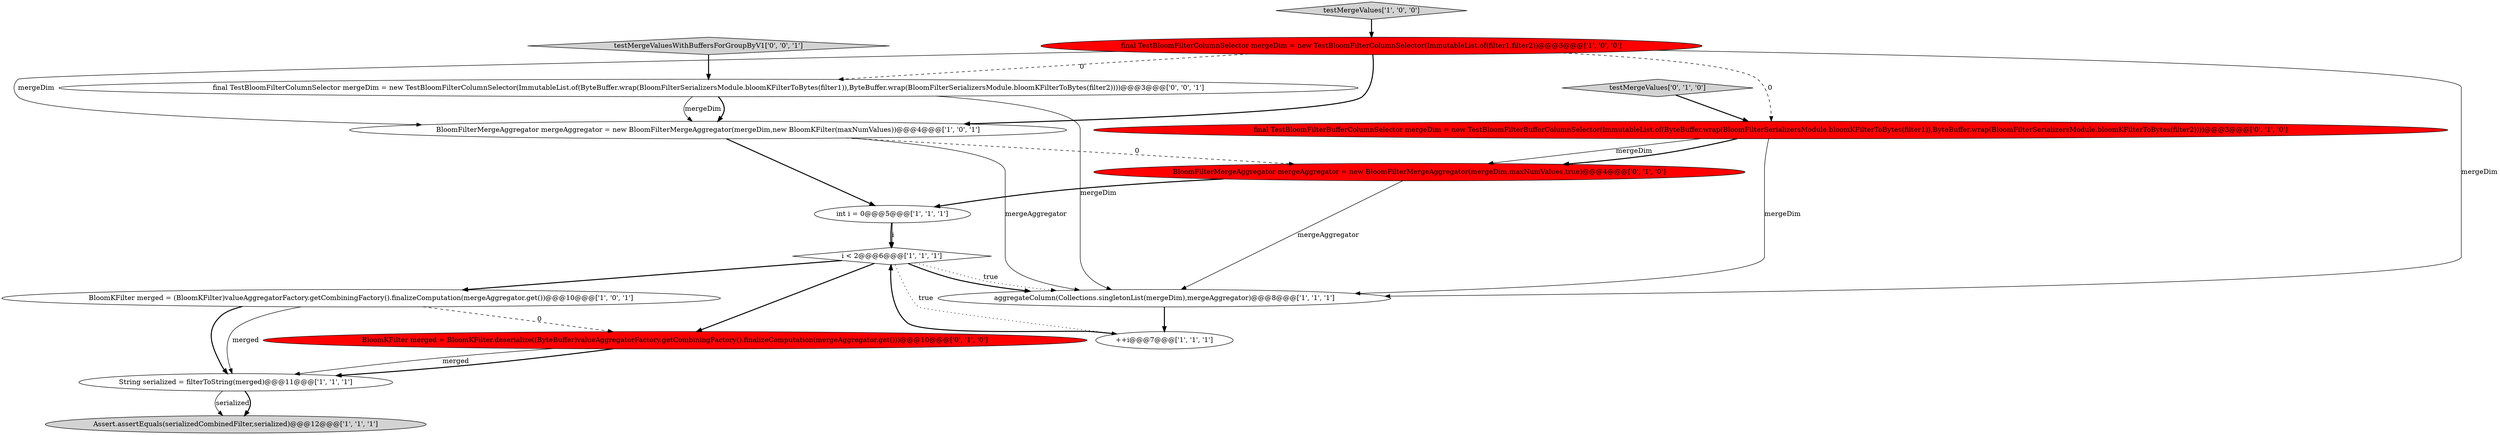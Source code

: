 digraph {
8 [style = filled, label = "final TestBloomFilterColumnSelector mergeDim = new TestBloomFilterColumnSelector(ImmutableList.of(filter1,filter2))@@@3@@@['1', '0', '0']", fillcolor = red, shape = ellipse image = "AAA1AAABBB1BBB"];
13 [style = filled, label = "BloomFilterMergeAggregator mergeAggregator = new BloomFilterMergeAggregator(mergeDim,maxNumValues,true)@@@4@@@['0', '1', '0']", fillcolor = red, shape = ellipse image = "AAA1AAABBB2BBB"];
0 [style = filled, label = "testMergeValues['1', '0', '0']", fillcolor = lightgray, shape = diamond image = "AAA0AAABBB1BBB"];
14 [style = filled, label = "final TestBloomFilterColumnSelector mergeDim = new TestBloomFilterColumnSelector(ImmutableList.of(ByteBuffer.wrap(BloomFilterSerializersModule.bloomKFilterToBytes(filter1)),ByteBuffer.wrap(BloomFilterSerializersModule.bloomKFilterToBytes(filter2))))@@@3@@@['0', '0', '1']", fillcolor = white, shape = ellipse image = "AAA0AAABBB3BBB"];
7 [style = filled, label = "int i = 0@@@5@@@['1', '1', '1']", fillcolor = white, shape = ellipse image = "AAA0AAABBB1BBB"];
10 [style = filled, label = "final TestBloomFilterBufferColumnSelector mergeDim = new TestBloomFilterBufferColumnSelector(ImmutableList.of(ByteBuffer.wrap(BloomFilterSerializersModule.bloomKFilterToBytes(filter1)),ByteBuffer.wrap(BloomFilterSerializersModule.bloomKFilterToBytes(filter2))))@@@3@@@['0', '1', '0']", fillcolor = red, shape = ellipse image = "AAA1AAABBB2BBB"];
15 [style = filled, label = "testMergeValuesWithBuffersForGroupByV1['0', '0', '1']", fillcolor = lightgray, shape = diamond image = "AAA0AAABBB3BBB"];
12 [style = filled, label = "testMergeValues['0', '1', '0']", fillcolor = lightgray, shape = diamond image = "AAA0AAABBB2BBB"];
6 [style = filled, label = "BloomKFilter merged = (BloomKFilter)valueAggregatorFactory.getCombiningFactory().finalizeComputation(mergeAggregator.get())@@@10@@@['1', '0', '1']", fillcolor = white, shape = ellipse image = "AAA0AAABBB1BBB"];
5 [style = filled, label = "++i@@@7@@@['1', '1', '1']", fillcolor = white, shape = ellipse image = "AAA0AAABBB1BBB"];
3 [style = filled, label = "String serialized = filterToString(merged)@@@11@@@['1', '1', '1']", fillcolor = white, shape = ellipse image = "AAA0AAABBB1BBB"];
4 [style = filled, label = "Assert.assertEquals(serializedCombinedFilter,serialized)@@@12@@@['1', '1', '1']", fillcolor = lightgray, shape = ellipse image = "AAA0AAABBB1BBB"];
9 [style = filled, label = "i < 2@@@6@@@['1', '1', '1']", fillcolor = white, shape = diamond image = "AAA0AAABBB1BBB"];
1 [style = filled, label = "BloomFilterMergeAggregator mergeAggregator = new BloomFilterMergeAggregator(mergeDim,new BloomKFilter(maxNumValues))@@@4@@@['1', '0', '1']", fillcolor = white, shape = ellipse image = "AAA0AAABBB1BBB"];
2 [style = filled, label = "aggregateColumn(Collections.singletonList(mergeDim),mergeAggregator)@@@8@@@['1', '1', '1']", fillcolor = white, shape = ellipse image = "AAA0AAABBB1BBB"];
11 [style = filled, label = "BloomKFilter merged = BloomKFilter.deserialize((ByteBuffer)valueAggregatorFactory.getCombiningFactory().finalizeComputation(mergeAggregator.get()))@@@10@@@['0', '1', '0']", fillcolor = red, shape = ellipse image = "AAA1AAABBB2BBB"];
6->3 [style = bold, label=""];
8->10 [style = dashed, label="0"];
9->11 [style = bold, label=""];
5->9 [style = bold, label=""];
15->14 [style = bold, label=""];
9->2 [style = bold, label=""];
6->11 [style = dashed, label="0"];
3->4 [style = solid, label="serialized"];
8->14 [style = dashed, label="0"];
3->4 [style = bold, label=""];
1->7 [style = bold, label=""];
7->9 [style = solid, label="i"];
14->1 [style = bold, label=""];
9->6 [style = bold, label=""];
8->1 [style = solid, label="mergeDim"];
1->13 [style = dashed, label="0"];
7->9 [style = bold, label=""];
8->1 [style = bold, label=""];
14->1 [style = solid, label="mergeDim"];
12->10 [style = bold, label=""];
10->13 [style = solid, label="mergeDim"];
10->13 [style = bold, label=""];
11->3 [style = bold, label=""];
8->2 [style = solid, label="mergeDim"];
13->7 [style = bold, label=""];
6->3 [style = solid, label="merged"];
9->2 [style = dotted, label="true"];
1->2 [style = solid, label="mergeAggregator"];
0->8 [style = bold, label=""];
13->2 [style = solid, label="mergeAggregator"];
10->2 [style = solid, label="mergeDim"];
14->2 [style = solid, label="mergeDim"];
11->3 [style = solid, label="merged"];
2->5 [style = bold, label=""];
9->5 [style = dotted, label="true"];
}
